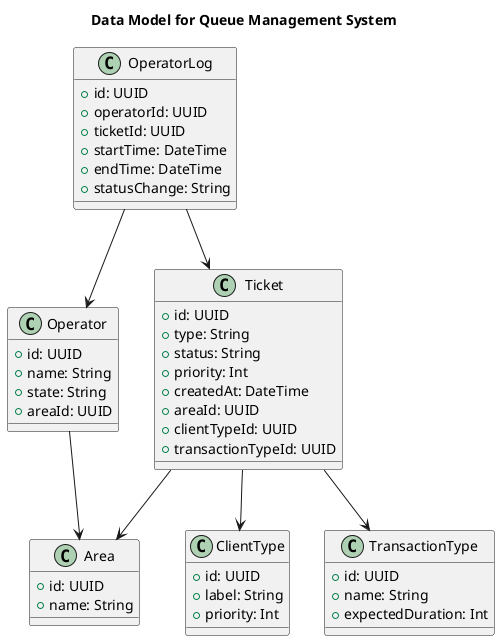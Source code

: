 @startuml uml_data_model
title Data Model for Queue Management System
class Ticket {
    +id: UUID
    +type: String
    +status: String
    +priority: Int
    +createdAt: DateTime
    +areaId: UUID
    +clientTypeId: UUID
    +transactionTypeId: UUID
}


class Operator {
    +id: UUID
    +name: String
    +state: String
    +areaId: UUID
}


class Area {
    +id: UUID
    +name: String
}


class OperatorLog {
    +id: UUID
    +operatorId: UUID
    +ticketId: UUID
    +startTime: DateTime
    +endTime: DateTime
    +statusChange: String
}


class ClientType {
    +id: UUID
    +label: String
    +priority: Int
}


class TransactionType {
    +id: UUID
    +name: String
    +expectedDuration: Int
}


Ticket --> Area
Ticket --> ClientType
Ticket --> TransactionType
Operator --> Area
OperatorLog --> Operator
OperatorLog --> Ticket
@enduml